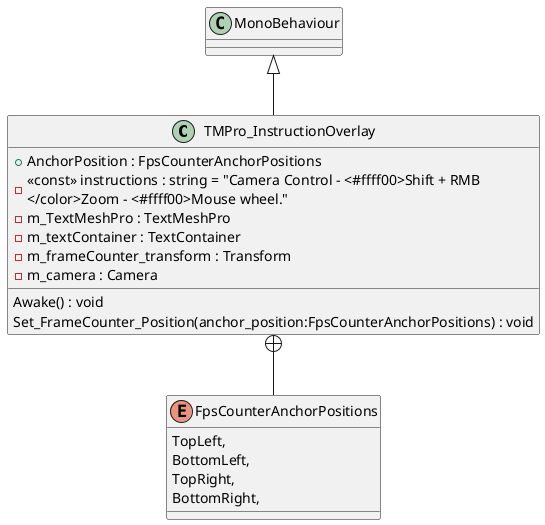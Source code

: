 @startuml
class TMPro_InstructionOverlay {
    + AnchorPosition : FpsCounterAnchorPositions
    - <<const>> instructions : string = "Camera Control - <#ffff00>Shift + RMB\n</color>Zoom - <#ffff00>Mouse wheel."
    - m_TextMeshPro : TextMeshPro
    - m_textContainer : TextContainer
    - m_frameCounter_transform : Transform
    - m_camera : Camera
    Awake() : void
    Set_FrameCounter_Position(anchor_position:FpsCounterAnchorPositions) : void
}
enum FpsCounterAnchorPositions {
    TopLeft,
    BottomLeft,
    TopRight,
    BottomRight,
}
MonoBehaviour <|-- TMPro_InstructionOverlay
TMPro_InstructionOverlay +-- FpsCounterAnchorPositions
@enduml

